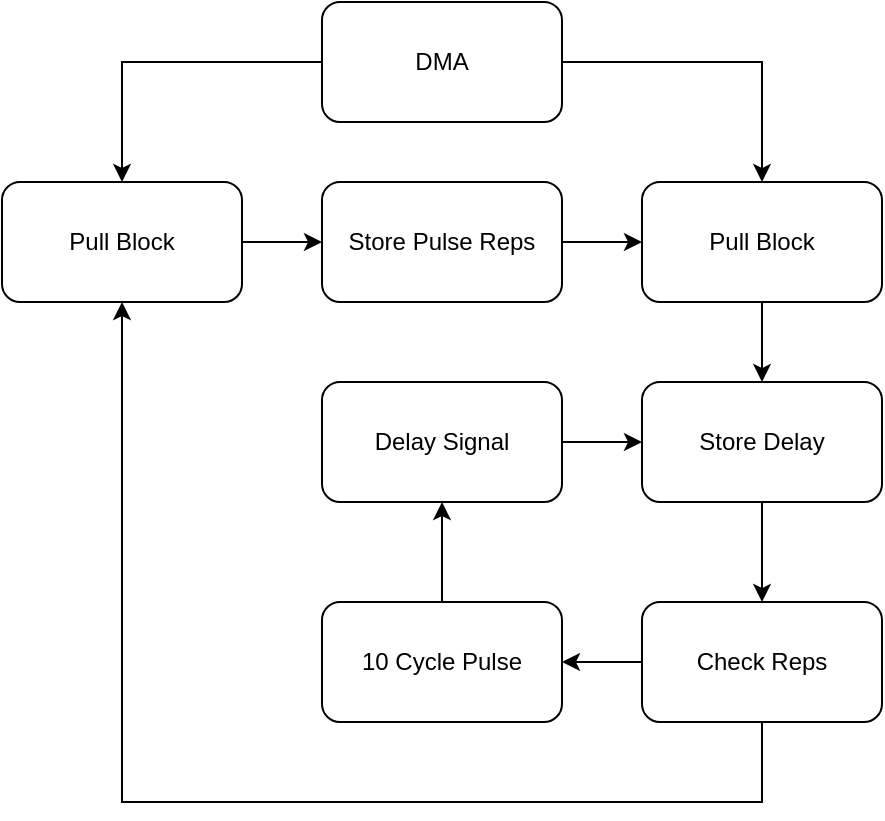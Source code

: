 <mxfile version="28.2.0">
  <diagram name="Page-1" id="05A9gQndf-n6hnO-kbpU">
    <mxGraphModel dx="900" dy="590" grid="1" gridSize="10" guides="1" tooltips="1" connect="1" arrows="1" fold="1" page="1" pageScale="1" pageWidth="850" pageHeight="1100" math="0" shadow="0">
      <root>
        <mxCell id="0" />
        <mxCell id="1" parent="0" />
        <mxCell id="ehd2DurVukb3VRlGl7Vz-6" style="edgeStyle=orthogonalEdgeStyle;rounded=0;orthogonalLoop=1;jettySize=auto;html=1;entryX=0.5;entryY=0;entryDx=0;entryDy=0;" edge="1" parent="1" source="ehd2DurVukb3VRlGl7Vz-1" target="ehd2DurVukb3VRlGl7Vz-2">
          <mxGeometry relative="1" as="geometry" />
        </mxCell>
        <mxCell id="ehd2DurVukb3VRlGl7Vz-21" style="edgeStyle=orthogonalEdgeStyle;rounded=0;orthogonalLoop=1;jettySize=auto;html=1;entryX=0.5;entryY=0;entryDx=0;entryDy=0;" edge="1" parent="1" source="ehd2DurVukb3VRlGl7Vz-1" target="ehd2DurVukb3VRlGl7Vz-4">
          <mxGeometry relative="1" as="geometry" />
        </mxCell>
        <mxCell id="ehd2DurVukb3VRlGl7Vz-1" value="DMA" style="rounded=1;whiteSpace=wrap;html=1;" vertex="1" parent="1">
          <mxGeometry x="280" y="70" width="120" height="60" as="geometry" />
        </mxCell>
        <mxCell id="ehd2DurVukb3VRlGl7Vz-9" style="edgeStyle=orthogonalEdgeStyle;rounded=0;orthogonalLoop=1;jettySize=auto;html=1;entryX=0;entryY=0.5;entryDx=0;entryDy=0;" edge="1" parent="1" source="ehd2DurVukb3VRlGl7Vz-2" target="ehd2DurVukb3VRlGl7Vz-3">
          <mxGeometry relative="1" as="geometry" />
        </mxCell>
        <mxCell id="ehd2DurVukb3VRlGl7Vz-2" value="Pull Block" style="rounded=1;whiteSpace=wrap;html=1;" vertex="1" parent="1">
          <mxGeometry x="120" y="160" width="120" height="60" as="geometry" />
        </mxCell>
        <mxCell id="ehd2DurVukb3VRlGl7Vz-10" style="edgeStyle=orthogonalEdgeStyle;rounded=0;orthogonalLoop=1;jettySize=auto;html=1;" edge="1" parent="1" source="ehd2DurVukb3VRlGl7Vz-3" target="ehd2DurVukb3VRlGl7Vz-4">
          <mxGeometry relative="1" as="geometry" />
        </mxCell>
        <mxCell id="ehd2DurVukb3VRlGl7Vz-3" value="Store Pulse Reps" style="rounded=1;whiteSpace=wrap;html=1;" vertex="1" parent="1">
          <mxGeometry x="280" y="160" width="120" height="60" as="geometry" />
        </mxCell>
        <mxCell id="ehd2DurVukb3VRlGl7Vz-20" style="edgeStyle=orthogonalEdgeStyle;rounded=0;orthogonalLoop=1;jettySize=auto;html=1;" edge="1" parent="1" source="ehd2DurVukb3VRlGl7Vz-4" target="ehd2DurVukb3VRlGl7Vz-5">
          <mxGeometry relative="1" as="geometry" />
        </mxCell>
        <mxCell id="ehd2DurVukb3VRlGl7Vz-4" value="Pull Block" style="rounded=1;whiteSpace=wrap;html=1;" vertex="1" parent="1">
          <mxGeometry x="440" y="160" width="120" height="60" as="geometry" />
        </mxCell>
        <mxCell id="ehd2DurVukb3VRlGl7Vz-16" style="edgeStyle=orthogonalEdgeStyle;rounded=0;orthogonalLoop=1;jettySize=auto;html=1;entryX=0.5;entryY=0;entryDx=0;entryDy=0;" edge="1" parent="1" source="ehd2DurVukb3VRlGl7Vz-5" target="ehd2DurVukb3VRlGl7Vz-12">
          <mxGeometry relative="1" as="geometry" />
        </mxCell>
        <mxCell id="ehd2DurVukb3VRlGl7Vz-5" value="Store Delay" style="rounded=1;whiteSpace=wrap;html=1;" vertex="1" parent="1">
          <mxGeometry x="440" y="260" width="120" height="60" as="geometry" />
        </mxCell>
        <mxCell id="ehd2DurVukb3VRlGl7Vz-17" style="edgeStyle=orthogonalEdgeStyle;rounded=0;orthogonalLoop=1;jettySize=auto;html=1;" edge="1" parent="1" source="ehd2DurVukb3VRlGl7Vz-12" target="ehd2DurVukb3VRlGl7Vz-15">
          <mxGeometry relative="1" as="geometry" />
        </mxCell>
        <mxCell id="ehd2DurVukb3VRlGl7Vz-25" style="edgeStyle=orthogonalEdgeStyle;rounded=0;orthogonalLoop=1;jettySize=auto;html=1;entryX=0.5;entryY=1;entryDx=0;entryDy=0;" edge="1" parent="1" source="ehd2DurVukb3VRlGl7Vz-12" target="ehd2DurVukb3VRlGl7Vz-2">
          <mxGeometry relative="1" as="geometry">
            <Array as="points">
              <mxPoint x="500" y="470" />
              <mxPoint x="180" y="470" />
            </Array>
          </mxGeometry>
        </mxCell>
        <mxCell id="ehd2DurVukb3VRlGl7Vz-12" value="Check Reps" style="rounded=1;whiteSpace=wrap;html=1;" vertex="1" parent="1">
          <mxGeometry x="440" y="370" width="120" height="60" as="geometry" />
        </mxCell>
        <mxCell id="ehd2DurVukb3VRlGl7Vz-19" style="edgeStyle=orthogonalEdgeStyle;rounded=0;orthogonalLoop=1;jettySize=auto;html=1;" edge="1" parent="1" source="ehd2DurVukb3VRlGl7Vz-15" target="ehd2DurVukb3VRlGl7Vz-18">
          <mxGeometry relative="1" as="geometry" />
        </mxCell>
        <mxCell id="ehd2DurVukb3VRlGl7Vz-15" value="10 Cycle Pulse" style="rounded=1;whiteSpace=wrap;html=1;" vertex="1" parent="1">
          <mxGeometry x="280" y="370" width="120" height="60" as="geometry" />
        </mxCell>
        <mxCell id="ehd2DurVukb3VRlGl7Vz-26" style="edgeStyle=orthogonalEdgeStyle;rounded=0;orthogonalLoop=1;jettySize=auto;html=1;entryX=0;entryY=0.5;entryDx=0;entryDy=0;" edge="1" parent="1" source="ehd2DurVukb3VRlGl7Vz-18" target="ehd2DurVukb3VRlGl7Vz-5">
          <mxGeometry relative="1" as="geometry" />
        </mxCell>
        <mxCell id="ehd2DurVukb3VRlGl7Vz-18" value="Delay Signal" style="rounded=1;whiteSpace=wrap;html=1;" vertex="1" parent="1">
          <mxGeometry x="280" y="260" width="120" height="60" as="geometry" />
        </mxCell>
      </root>
    </mxGraphModel>
  </diagram>
</mxfile>
